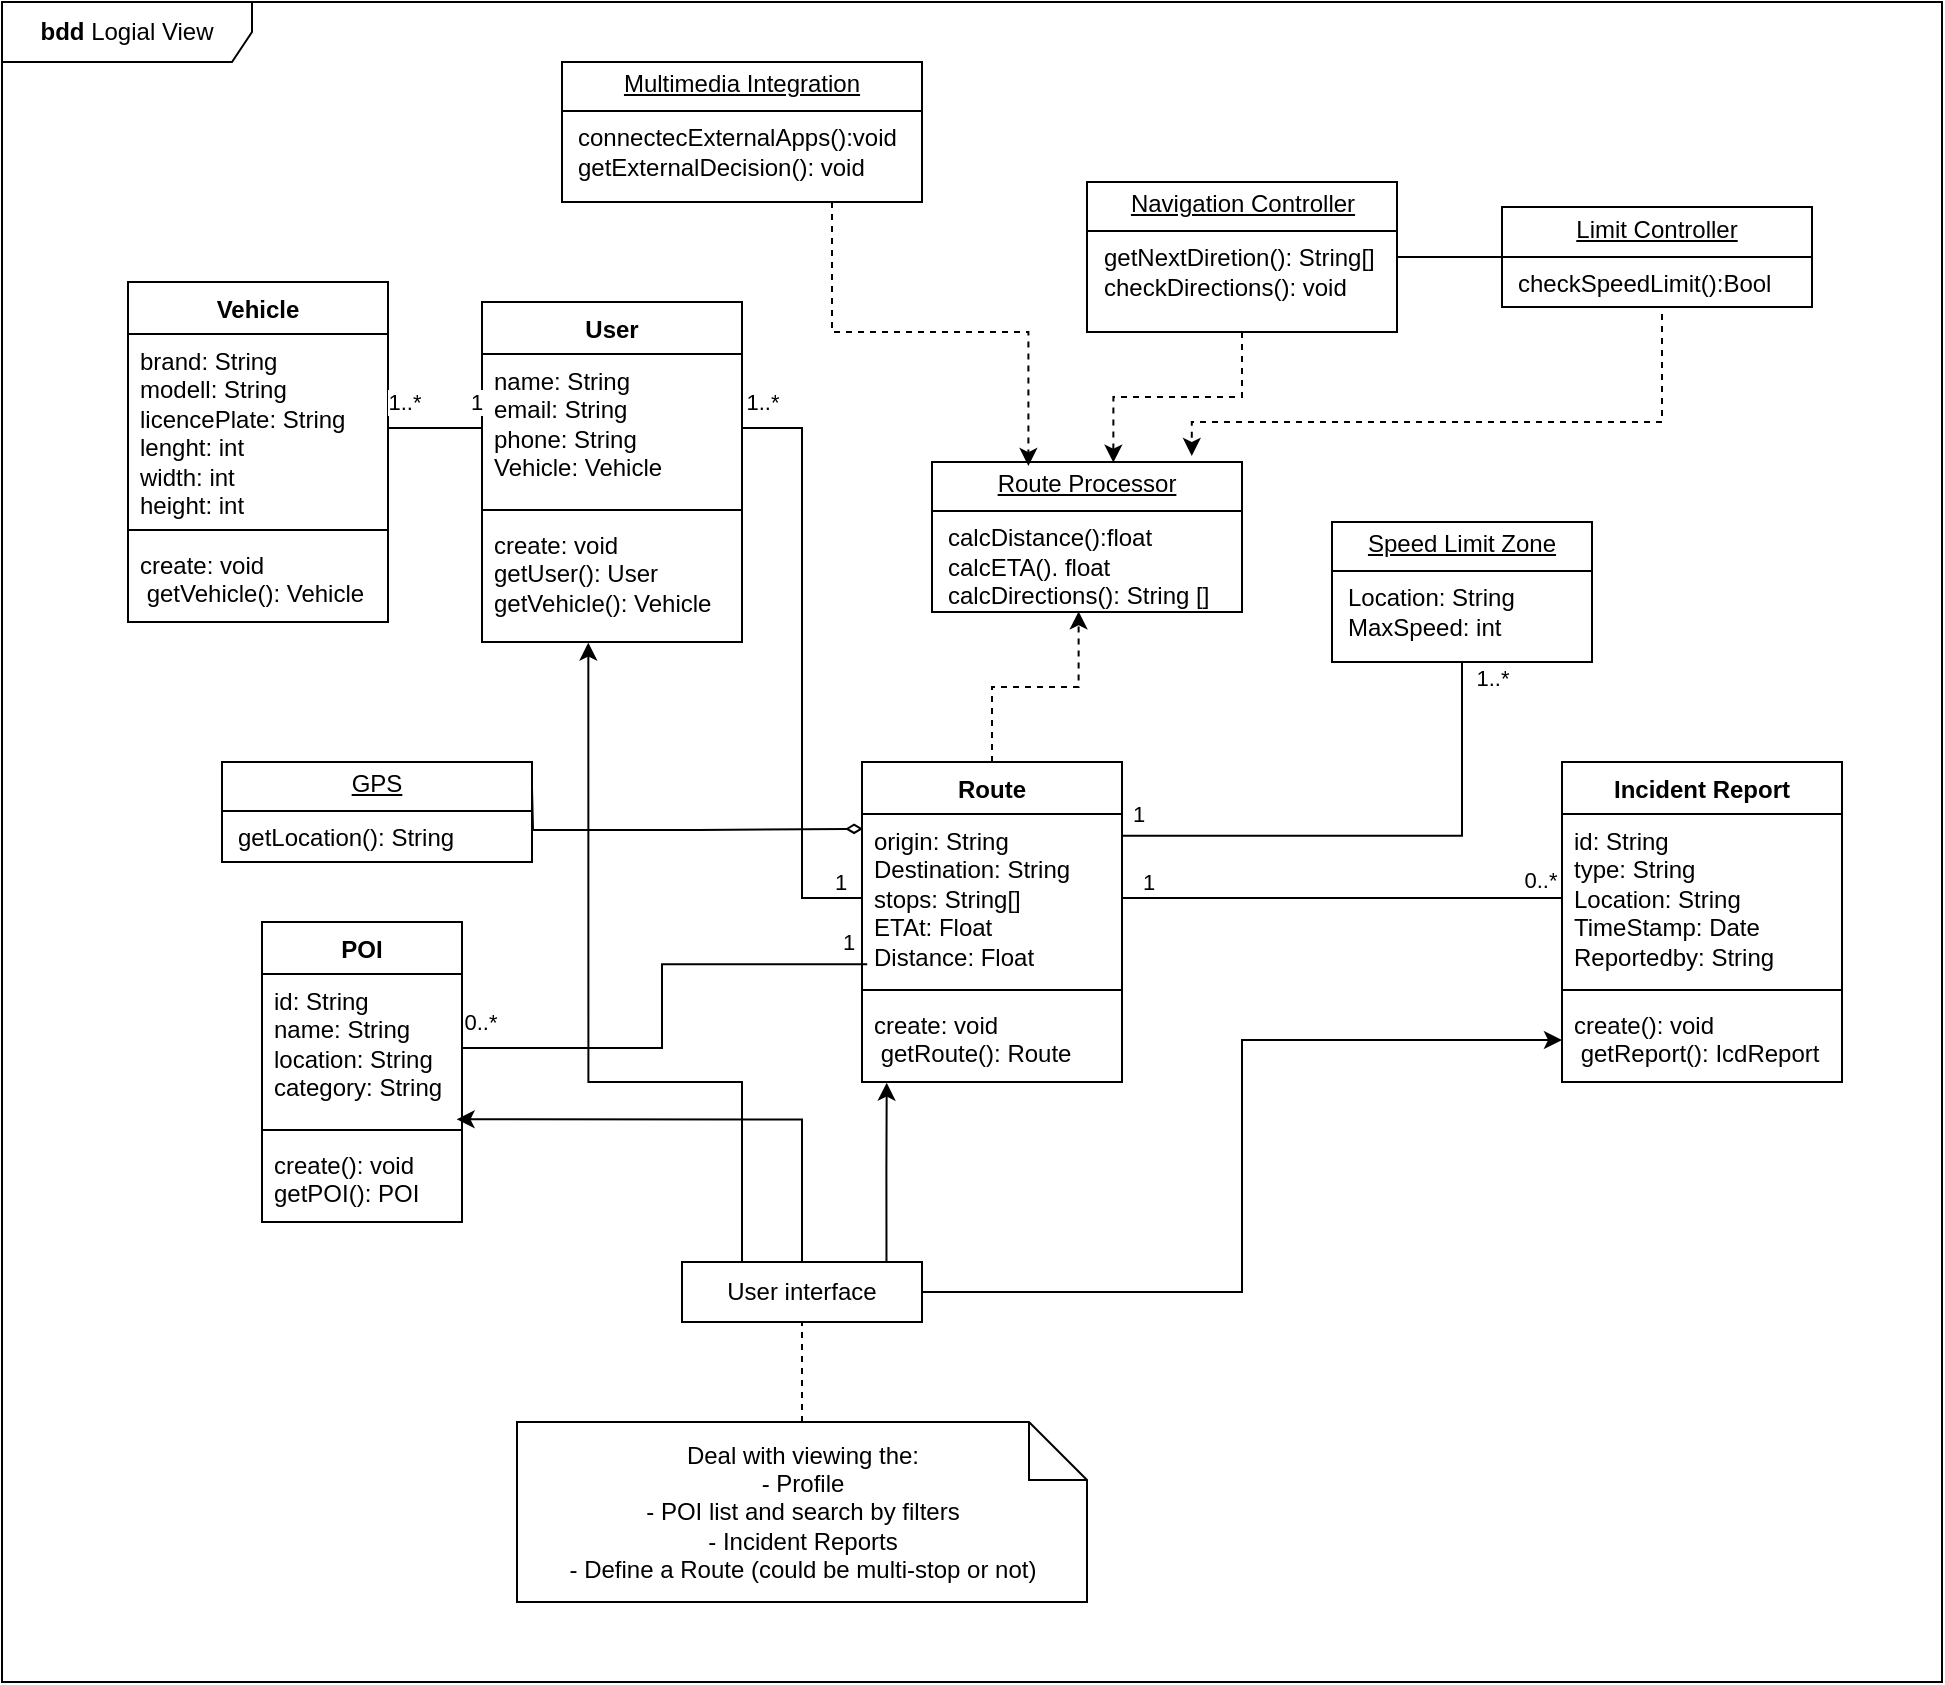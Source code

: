 <mxfile version="27.0.9">
  <diagram name="Page-1" id="z0lgZWhE3fximXOZjlnr">
    <mxGraphModel dx="3322" dy="929" grid="1" gridSize="10" guides="1" tooltips="1" connect="1" arrows="1" fold="1" page="1" pageScale="1" pageWidth="827" pageHeight="1169" math="0" shadow="0">
      <root>
        <mxCell id="0" />
        <mxCell id="1" parent="0" />
        <mxCell id="X4Xy0WXRYtoqIihfbEyI-10" value="User" style="swimlane;fontStyle=1;align=center;verticalAlign=top;childLayout=stackLayout;horizontal=1;startSize=26;horizontalStack=0;resizeParent=1;resizeParentMax=0;resizeLast=0;collapsible=1;marginBottom=0;whiteSpace=wrap;html=1;" parent="1" vertex="1">
          <mxGeometry x="-780" y="200" width="130" height="170" as="geometry" />
        </mxCell>
        <mxCell id="X4Xy0WXRYtoqIihfbEyI-11" value="name: String&lt;div&gt;email:&amp;nbsp;&lt;span style=&quot;background-color: transparent; color: light-dark(rgb(0, 0, 0), rgb(255, 255, 255));&quot;&gt;String&lt;/span&gt;&lt;/div&gt;&lt;div&gt;&lt;span style=&quot;background-color: transparent; color: light-dark(rgb(0, 0, 0), rgb(255, 255, 255));&quot;&gt;phone:&amp;nbsp;&lt;/span&gt;&lt;span style=&quot;background-color: transparent; color: light-dark(rgb(0, 0, 0), rgb(255, 255, 255));&quot;&gt;String&lt;/span&gt;&lt;/div&gt;&lt;div&gt;Vehicle: Vehicle&lt;/div&gt;" style="text;strokeColor=none;fillColor=none;align=left;verticalAlign=top;spacingLeft=4;spacingRight=4;overflow=hidden;rotatable=0;points=[[0,0.5],[1,0.5]];portConstraint=eastwest;whiteSpace=wrap;html=1;" parent="X4Xy0WXRYtoqIihfbEyI-10" vertex="1">
          <mxGeometry y="26" width="130" height="74" as="geometry" />
        </mxCell>
        <mxCell id="X4Xy0WXRYtoqIihfbEyI-12" value="" style="line;strokeWidth=1;fillColor=none;align=left;verticalAlign=middle;spacingTop=-1;spacingLeft=3;spacingRight=3;rotatable=0;labelPosition=right;points=[];portConstraint=eastwest;strokeColor=inherit;" parent="X4Xy0WXRYtoqIihfbEyI-10" vertex="1">
          <mxGeometry y="100" width="130" height="8" as="geometry" />
        </mxCell>
        <mxCell id="X4Xy0WXRYtoqIihfbEyI-13" value="create: void&amp;nbsp;&lt;div&gt;getUser(): User&lt;/div&gt;&lt;div&gt;getVehicle(): Vehicle&lt;/div&gt;" style="text;strokeColor=none;fillColor=none;align=left;verticalAlign=top;spacingLeft=4;spacingRight=4;overflow=hidden;rotatable=0;points=[[0,0.5],[1,0.5]];portConstraint=eastwest;whiteSpace=wrap;html=1;" parent="X4Xy0WXRYtoqIihfbEyI-10" vertex="1">
          <mxGeometry y="108" width="130" height="62" as="geometry" />
        </mxCell>
        <mxCell id="X4Xy0WXRYtoqIihfbEyI-15" value="Vehicle" style="swimlane;fontStyle=1;align=center;verticalAlign=top;childLayout=stackLayout;horizontal=1;startSize=26;horizontalStack=0;resizeParent=1;resizeParentMax=0;resizeLast=0;collapsible=1;marginBottom=0;whiteSpace=wrap;html=1;" parent="1" vertex="1">
          <mxGeometry x="-957" y="190" width="130" height="170" as="geometry" />
        </mxCell>
        <mxCell id="X4Xy0WXRYtoqIihfbEyI-16" value="brand: String&lt;div&gt;modell:&amp;nbsp;&lt;span style=&quot;background-color: transparent; color: light-dark(rgb(0, 0, 0), rgb(255, 255, 255));&quot;&gt;String&lt;/span&gt;&lt;/div&gt;&lt;div&gt;&lt;span style=&quot;background-color: transparent; color: light-dark(rgb(0, 0, 0), rgb(255, 255, 255));&quot;&gt;licencePlate:&amp;nbsp;&lt;/span&gt;&lt;span style=&quot;background-color: transparent; color: light-dark(rgb(0, 0, 0), rgb(255, 255, 255));&quot;&gt;String&lt;/span&gt;&lt;/div&gt;&lt;div&gt;lenght: int&lt;/div&gt;&lt;div&gt;width:&amp;nbsp;&lt;span style=&quot;background-color: transparent; color: light-dark(rgb(0, 0, 0), rgb(255, 255, 255));&quot;&gt;int&lt;br&gt;&lt;/span&gt;&lt;/div&gt;&lt;div&gt;&lt;span style=&quot;background-color: transparent; color: light-dark(rgb(0, 0, 0), rgb(255, 255, 255));&quot;&gt;height:&amp;nbsp;&lt;/span&gt;&lt;span style=&quot;background-color: transparent; color: light-dark(rgb(0, 0, 0), rgb(255, 255, 255));&quot;&gt;int&lt;/span&gt;&lt;/div&gt;" style="text;strokeColor=none;fillColor=none;align=left;verticalAlign=top;spacingLeft=4;spacingRight=4;overflow=hidden;rotatable=0;points=[[0,0.5],[1,0.5]];portConstraint=eastwest;whiteSpace=wrap;html=1;" parent="X4Xy0WXRYtoqIihfbEyI-15" vertex="1">
          <mxGeometry y="26" width="130" height="94" as="geometry" />
        </mxCell>
        <mxCell id="X4Xy0WXRYtoqIihfbEyI-17" value="" style="line;strokeWidth=1;fillColor=none;align=left;verticalAlign=middle;spacingTop=-1;spacingLeft=3;spacingRight=3;rotatable=0;labelPosition=right;points=[];portConstraint=eastwest;strokeColor=inherit;" parent="X4Xy0WXRYtoqIihfbEyI-15" vertex="1">
          <mxGeometry y="120" width="130" height="8" as="geometry" />
        </mxCell>
        <mxCell id="X4Xy0WXRYtoqIihfbEyI-18" value="create: void&amp;nbsp;&lt;div&gt;&amp;nbsp;getVehicle(): Vehicle&lt;/div&gt;" style="text;strokeColor=none;fillColor=none;align=left;verticalAlign=top;spacingLeft=4;spacingRight=4;overflow=hidden;rotatable=0;points=[[0,0.5],[1,0.5]];portConstraint=eastwest;whiteSpace=wrap;html=1;" parent="X4Xy0WXRYtoqIihfbEyI-15" vertex="1">
          <mxGeometry y="128" width="130" height="42" as="geometry" />
        </mxCell>
        <mxCell id="X4Xy0WXRYtoqIihfbEyI-19" value="POI" style="swimlane;fontStyle=1;align=center;verticalAlign=top;childLayout=stackLayout;horizontal=1;startSize=26;horizontalStack=0;resizeParent=1;resizeParentMax=0;resizeLast=0;collapsible=1;marginBottom=0;whiteSpace=wrap;html=1;" parent="1" vertex="1">
          <mxGeometry x="-890" y="510" width="100" height="150" as="geometry" />
        </mxCell>
        <mxCell id="X4Xy0WXRYtoqIihfbEyI-20" value="id: String&lt;div&gt;name:&amp;nbsp;&lt;span style=&quot;background-color: transparent; color: light-dark(rgb(0, 0, 0), rgb(255, 255, 255));&quot;&gt;String&lt;/span&gt;&lt;/div&gt;&lt;div&gt;&lt;span style=&quot;background-color: transparent; color: light-dark(rgb(0, 0, 0), rgb(255, 255, 255));&quot;&gt;location:&amp;nbsp;&lt;/span&gt;&lt;span style=&quot;background-color: transparent; color: light-dark(rgb(0, 0, 0), rgb(255, 255, 255));&quot;&gt;String&lt;/span&gt;&lt;/div&gt;&lt;div&gt;category:&amp;nbsp;&lt;span style=&quot;background-color: transparent; color: light-dark(rgb(0, 0, 0), rgb(255, 255, 255));&quot;&gt;String&lt;/span&gt;&lt;/div&gt;" style="text;strokeColor=none;fillColor=none;align=left;verticalAlign=top;spacingLeft=4;spacingRight=4;overflow=hidden;rotatable=0;points=[[0,0.5],[1,0.5]];portConstraint=eastwest;whiteSpace=wrap;html=1;" parent="X4Xy0WXRYtoqIihfbEyI-19" vertex="1">
          <mxGeometry y="26" width="100" height="74" as="geometry" />
        </mxCell>
        <mxCell id="X4Xy0WXRYtoqIihfbEyI-21" value="" style="line;strokeWidth=1;fillColor=none;align=left;verticalAlign=middle;spacingTop=-1;spacingLeft=3;spacingRight=3;rotatable=0;labelPosition=right;points=[];portConstraint=eastwest;strokeColor=inherit;" parent="X4Xy0WXRYtoqIihfbEyI-19" vertex="1">
          <mxGeometry y="100" width="100" height="8" as="geometry" />
        </mxCell>
        <mxCell id="X4Xy0WXRYtoqIihfbEyI-22" value="&lt;div&gt;create(): void&lt;/div&gt;getPOI(): POI" style="text;strokeColor=none;fillColor=none;align=left;verticalAlign=top;spacingLeft=4;spacingRight=4;overflow=hidden;rotatable=0;points=[[0,0.5],[1,0.5]];portConstraint=eastwest;whiteSpace=wrap;html=1;" parent="X4Xy0WXRYtoqIihfbEyI-19" vertex="1">
          <mxGeometry y="108" width="100" height="42" as="geometry" />
        </mxCell>
        <mxCell id="X4Xy0WXRYtoqIihfbEyI-23" value="&lt;p style=&quot;margin:0px;margin-top:4px;text-align:center;text-decoration:underline;&quot;&gt;Multimedia Integration&lt;/p&gt;&lt;hr size=&quot;1&quot; style=&quot;border-style:solid;&quot;&gt;&lt;p style=&quot;margin:0px;margin-left:8px;&quot;&gt;connectecExternalApps():void&lt;/p&gt;&lt;p style=&quot;margin:0px;margin-left:8px;&quot;&gt;getExternalDecision(): void&lt;/p&gt;" style="verticalAlign=top;align=left;overflow=fill;html=1;whiteSpace=wrap;" parent="1" vertex="1">
          <mxGeometry x="-740" y="80" width="180" height="70" as="geometry" />
        </mxCell>
        <mxCell id="X4Xy0WXRYtoqIihfbEyI-24" value="Route" style="swimlane;fontStyle=1;align=center;verticalAlign=top;childLayout=stackLayout;horizontal=1;startSize=26;horizontalStack=0;resizeParent=1;resizeParentMax=0;resizeLast=0;collapsible=1;marginBottom=0;whiteSpace=wrap;html=1;" parent="1" vertex="1">
          <mxGeometry x="-590" y="430" width="130" height="160" as="geometry" />
        </mxCell>
        <mxCell id="X4Xy0WXRYtoqIihfbEyI-25" value="origin: String&lt;div&gt;Destination:&amp;nbsp;&lt;span style=&quot;background-color: transparent; color: light-dark(rgb(0, 0, 0), rgb(255, 255, 255));&quot;&gt;String&lt;/span&gt;&lt;/div&gt;&lt;div&gt;&lt;span style=&quot;background-color: transparent; color: light-dark(rgb(0, 0, 0), rgb(255, 255, 255));&quot;&gt;stops:&amp;nbsp;&lt;/span&gt;&lt;span style=&quot;background-color: transparent; color: light-dark(rgb(0, 0, 0), rgb(255, 255, 255));&quot;&gt;String[]&lt;/span&gt;&lt;/div&gt;&lt;div&gt;ETAt: Float&lt;/div&gt;&lt;div&gt;Distance: Float&lt;/div&gt;" style="text;strokeColor=none;fillColor=none;align=left;verticalAlign=top;spacingLeft=4;spacingRight=4;overflow=hidden;rotatable=0;points=[[0,0.5],[1,0.5]];portConstraint=eastwest;whiteSpace=wrap;html=1;" parent="X4Xy0WXRYtoqIihfbEyI-24" vertex="1">
          <mxGeometry y="26" width="130" height="84" as="geometry" />
        </mxCell>
        <mxCell id="X4Xy0WXRYtoqIihfbEyI-26" value="" style="line;strokeWidth=1;fillColor=none;align=left;verticalAlign=middle;spacingTop=-1;spacingLeft=3;spacingRight=3;rotatable=0;labelPosition=right;points=[];portConstraint=eastwest;strokeColor=inherit;" parent="X4Xy0WXRYtoqIihfbEyI-24" vertex="1">
          <mxGeometry y="110" width="130" height="8" as="geometry" />
        </mxCell>
        <mxCell id="X4Xy0WXRYtoqIihfbEyI-27" value="create: void&amp;nbsp;&lt;div&gt;&amp;nbsp;getRoute(): Route&lt;/div&gt;" style="text;strokeColor=none;fillColor=none;align=left;verticalAlign=top;spacingLeft=4;spacingRight=4;overflow=hidden;rotatable=0;points=[[0,0.5],[1,0.5]];portConstraint=eastwest;whiteSpace=wrap;html=1;" parent="X4Xy0WXRYtoqIihfbEyI-24" vertex="1">
          <mxGeometry y="118" width="130" height="42" as="geometry" />
        </mxCell>
        <mxCell id="X4Xy0WXRYtoqIihfbEyI-28" value="&lt;p style=&quot;margin:0px;margin-top:4px;text-align:center;text-decoration:underline;&quot;&gt;Speed Limit Zone&lt;/p&gt;&lt;hr size=&quot;1&quot; style=&quot;border-style:solid;&quot;&gt;&lt;p style=&quot;margin:0px;margin-left:8px;&quot;&gt;Location: String&lt;/p&gt;&lt;p style=&quot;margin:0px;margin-left:8px;&quot;&gt;MaxSpeed: int&lt;/p&gt;" style="verticalAlign=top;align=left;overflow=fill;html=1;whiteSpace=wrap;" parent="1" vertex="1">
          <mxGeometry x="-355" y="310" width="130" height="70" as="geometry" />
        </mxCell>
        <mxCell id="X4Xy0WXRYtoqIihfbEyI-31" value="Incident Report" style="swimlane;fontStyle=1;align=center;verticalAlign=top;childLayout=stackLayout;horizontal=1;startSize=26;horizontalStack=0;resizeParent=1;resizeParentMax=0;resizeLast=0;collapsible=1;marginBottom=0;whiteSpace=wrap;html=1;" parent="1" vertex="1">
          <mxGeometry x="-240" y="430" width="140" height="160" as="geometry" />
        </mxCell>
        <mxCell id="X4Xy0WXRYtoqIihfbEyI-32" value="id: String&lt;div&gt;type:&amp;nbsp;&lt;span style=&quot;background-color: transparent; color: light-dark(rgb(0, 0, 0), rgb(255, 255, 255));&quot;&gt;String&lt;/span&gt;&lt;/div&gt;&lt;div&gt;&lt;span style=&quot;background-color: transparent; color: light-dark(rgb(0, 0, 0), rgb(255, 255, 255));&quot;&gt;Location:&amp;nbsp;&lt;/span&gt;&lt;span style=&quot;background-color: transparent; color: light-dark(rgb(0, 0, 0), rgb(255, 255, 255));&quot;&gt;String&lt;/span&gt;&lt;/div&gt;&lt;div&gt;TimeStamp: Date&lt;/div&gt;&lt;div&gt;Reportedby: String&lt;/div&gt;" style="text;strokeColor=none;fillColor=none;align=left;verticalAlign=top;spacingLeft=4;spacingRight=4;overflow=hidden;rotatable=0;points=[[0,0.5],[1,0.5]];portConstraint=eastwest;whiteSpace=wrap;html=1;" parent="X4Xy0WXRYtoqIihfbEyI-31" vertex="1">
          <mxGeometry y="26" width="140" height="84" as="geometry" />
        </mxCell>
        <mxCell id="X4Xy0WXRYtoqIihfbEyI-33" value="" style="line;strokeWidth=1;fillColor=none;align=left;verticalAlign=middle;spacingTop=-1;spacingLeft=3;spacingRight=3;rotatable=0;labelPosition=right;points=[];portConstraint=eastwest;strokeColor=inherit;" parent="X4Xy0WXRYtoqIihfbEyI-31" vertex="1">
          <mxGeometry y="110" width="140" height="8" as="geometry" />
        </mxCell>
        <mxCell id="X4Xy0WXRYtoqIihfbEyI-34" value="create(): void&amp;nbsp;&lt;div&gt;&amp;nbsp;getReport(): IcdReport&lt;/div&gt;" style="text;strokeColor=none;fillColor=none;align=left;verticalAlign=top;spacingLeft=4;spacingRight=4;overflow=hidden;rotatable=0;points=[[0,0.5],[1,0.5]];portConstraint=eastwest;whiteSpace=wrap;html=1;" parent="X4Xy0WXRYtoqIihfbEyI-31" vertex="1">
          <mxGeometry y="118" width="140" height="42" as="geometry" />
        </mxCell>
        <mxCell id="X4Xy0WXRYtoqIihfbEyI-36" style="edgeStyle=orthogonalEdgeStyle;rounded=0;orthogonalLoop=1;jettySize=auto;html=1;exitX=1;exitY=0.5;exitDx=0;exitDy=0;entryX=0;entryY=0.5;entryDx=0;entryDy=0;endArrow=none;startFill=0;" parent="1" source="X4Xy0WXRYtoqIihfbEyI-25" target="X4Xy0WXRYtoqIihfbEyI-32" edge="1">
          <mxGeometry relative="1" as="geometry" />
        </mxCell>
        <mxCell id="X4Xy0WXRYtoqIihfbEyI-37" value="0..*" style="edgeLabel;html=1;align=center;verticalAlign=middle;resizable=0;points=[];" parent="X4Xy0WXRYtoqIihfbEyI-36" vertex="1" connectable="0">
          <mxGeometry x="0.915" relative="1" as="geometry">
            <mxPoint x="-2" y="-9" as="offset" />
          </mxGeometry>
        </mxCell>
        <mxCell id="X4Xy0WXRYtoqIihfbEyI-38" value="1" style="edgeLabel;html=1;align=center;verticalAlign=middle;resizable=0;points=[];" parent="X4Xy0WXRYtoqIihfbEyI-36" vertex="1" connectable="0">
          <mxGeometry x="-0.835" y="-1" relative="1" as="geometry">
            <mxPoint x="-5" y="-9" as="offset" />
          </mxGeometry>
        </mxCell>
        <mxCell id="X4Xy0WXRYtoqIihfbEyI-39" style="edgeStyle=orthogonalEdgeStyle;rounded=0;orthogonalLoop=1;jettySize=auto;html=1;exitX=1;exitY=0.5;exitDx=0;exitDy=0;entryX=0;entryY=0.5;entryDx=0;entryDy=0;endArrow=none;startFill=0;" parent="1" source="X4Xy0WXRYtoqIihfbEyI-16" target="X4Xy0WXRYtoqIihfbEyI-11" edge="1">
          <mxGeometry relative="1" as="geometry" />
        </mxCell>
        <mxCell id="X4Xy0WXRYtoqIihfbEyI-41" value="1" style="edgeLabel;html=1;align=center;verticalAlign=middle;resizable=0;points=[];" parent="X4Xy0WXRYtoqIihfbEyI-39" vertex="1" connectable="0">
          <mxGeometry x="0.879" y="1" relative="1" as="geometry">
            <mxPoint y="-12" as="offset" />
          </mxGeometry>
        </mxCell>
        <mxCell id="X4Xy0WXRYtoqIihfbEyI-42" value="1..*" style="edgeLabel;html=1;align=center;verticalAlign=middle;resizable=0;points=[];" parent="X4Xy0WXRYtoqIihfbEyI-39" vertex="1" connectable="0">
          <mxGeometry x="-0.954" y="-1" relative="1" as="geometry">
            <mxPoint x="7" y="-14" as="offset" />
          </mxGeometry>
        </mxCell>
        <mxCell id="X4Xy0WXRYtoqIihfbEyI-43" style="edgeStyle=orthogonalEdgeStyle;rounded=0;orthogonalLoop=1;jettySize=auto;html=1;exitX=1;exitY=0.5;exitDx=0;exitDy=0;entryX=0;entryY=0.5;entryDx=0;entryDy=0;endArrow=none;startFill=0;" parent="1" source="X4Xy0WXRYtoqIihfbEyI-11" target="X4Xy0WXRYtoqIihfbEyI-25" edge="1">
          <mxGeometry relative="1" as="geometry" />
        </mxCell>
        <mxCell id="X4Xy0WXRYtoqIihfbEyI-44" value="1..*" style="edgeLabel;html=1;align=center;verticalAlign=middle;resizable=0;points=[];" parent="X4Xy0WXRYtoqIihfbEyI-43" vertex="1" connectable="0">
          <mxGeometry x="-0.936" y="-2" relative="1" as="geometry">
            <mxPoint y="-15" as="offset" />
          </mxGeometry>
        </mxCell>
        <mxCell id="X4Xy0WXRYtoqIihfbEyI-46" value="1" style="edgeLabel;html=1;align=center;verticalAlign=middle;resizable=0;points=[];" parent="X4Xy0WXRYtoqIihfbEyI-43" vertex="1" connectable="0">
          <mxGeometry x="0.921" y="-1" relative="1" as="geometry">
            <mxPoint y="-9" as="offset" />
          </mxGeometry>
        </mxCell>
        <mxCell id="X4Xy0WXRYtoqIihfbEyI-47" style="edgeStyle=orthogonalEdgeStyle;rounded=0;orthogonalLoop=1;jettySize=auto;html=1;exitX=1;exitY=0.5;exitDx=0;exitDy=0;entryX=0.02;entryY=0.894;entryDx=0;entryDy=0;entryPerimeter=0;endArrow=none;startFill=0;" parent="1" source="X4Xy0WXRYtoqIihfbEyI-20" target="X4Xy0WXRYtoqIihfbEyI-25" edge="1">
          <mxGeometry relative="1" as="geometry" />
        </mxCell>
        <mxCell id="X4Xy0WXRYtoqIihfbEyI-50" value="1" style="edgeLabel;html=1;align=center;verticalAlign=middle;resizable=0;points=[];" parent="X4Xy0WXRYtoqIihfbEyI-47" vertex="1" connectable="0">
          <mxGeometry x="0.938" y="1" relative="1" as="geometry">
            <mxPoint x="-2" y="-10" as="offset" />
          </mxGeometry>
        </mxCell>
        <mxCell id="X4Xy0WXRYtoqIihfbEyI-51" value="0..*" style="edgeLabel;html=1;align=center;verticalAlign=middle;resizable=0;points=[];" parent="X4Xy0WXRYtoqIihfbEyI-47" vertex="1" connectable="0">
          <mxGeometry x="-0.931" relative="1" as="geometry">
            <mxPoint y="-13" as="offset" />
          </mxGeometry>
        </mxCell>
        <mxCell id="X4Xy0WXRYtoqIihfbEyI-49" style="edgeStyle=orthogonalEdgeStyle;rounded=0;orthogonalLoop=1;jettySize=auto;html=1;exitX=0.5;exitY=1;exitDx=0;exitDy=0;entryX=1.001;entryY=0.13;entryDx=0;entryDy=0;entryPerimeter=0;endArrow=none;startFill=0;" parent="1" source="X4Xy0WXRYtoqIihfbEyI-28" target="X4Xy0WXRYtoqIihfbEyI-25" edge="1">
          <mxGeometry relative="1" as="geometry" />
        </mxCell>
        <mxCell id="X4Xy0WXRYtoqIihfbEyI-65" value="1" style="edgeLabel;html=1;align=center;verticalAlign=middle;resizable=0;points=[];" parent="X4Xy0WXRYtoqIihfbEyI-49" vertex="1" connectable="0">
          <mxGeometry x="0.941" relative="1" as="geometry">
            <mxPoint y="-11" as="offset" />
          </mxGeometry>
        </mxCell>
        <mxCell id="X4Xy0WXRYtoqIihfbEyI-66" value="1..*" style="edgeLabel;html=1;align=center;verticalAlign=middle;resizable=0;points=[];" parent="X4Xy0WXRYtoqIihfbEyI-49" vertex="1" connectable="0">
          <mxGeometry x="-0.936" y="1" relative="1" as="geometry">
            <mxPoint x="14" as="offset" />
          </mxGeometry>
        </mxCell>
        <mxCell id="X4Xy0WXRYtoqIihfbEyI-52" value="&lt;p style=&quot;margin:0px;margin-top:4px;text-align:center;text-decoration:underline;&quot;&gt;Limit Controller&lt;/p&gt;&lt;hr size=&quot;1&quot; style=&quot;border-style:solid;&quot;&gt;&lt;p style=&quot;margin:0px;margin-left:8px;&quot;&gt;checkSpeedLimit():Bool&lt;/p&gt;" style="verticalAlign=top;align=left;overflow=fill;html=1;whiteSpace=wrap;" parent="1" vertex="1">
          <mxGeometry x="-270" y="152.5" width="155" height="50" as="geometry" />
        </mxCell>
        <mxCell id="X4Xy0WXRYtoqIihfbEyI-53" value="&lt;p style=&quot;margin:0px;margin-top:4px;text-align:center;text-decoration:underline;&quot;&gt;Route Processor&lt;/p&gt;&lt;hr size=&quot;1&quot; style=&quot;border-style:solid;&quot;&gt;&lt;p style=&quot;margin:0px;margin-left:8px;&quot;&gt;calcDistance():float&lt;/p&gt;&lt;p style=&quot;margin:0px;margin-left:8px;&quot;&gt;calcETA(). float&lt;/p&gt;&lt;p style=&quot;margin:0px;margin-left:8px;&quot;&gt;calcDirections(): String []&lt;/p&gt;" style="verticalAlign=top;align=left;overflow=fill;html=1;whiteSpace=wrap;" parent="1" vertex="1">
          <mxGeometry x="-555" y="280" width="155" height="75" as="geometry" />
        </mxCell>
        <mxCell id="X4Xy0WXRYtoqIihfbEyI-64" style="edgeStyle=orthogonalEdgeStyle;rounded=0;orthogonalLoop=1;jettySize=auto;html=1;entryX=0.004;entryY=0.088;entryDx=0;entryDy=0;endArrow=diamondThin;endFill=0;entryPerimeter=0;" parent="1" target="X4Xy0WXRYtoqIihfbEyI-25" edge="1">
          <mxGeometry relative="1" as="geometry">
            <mxPoint x="-755" y="443" as="sourcePoint" />
          </mxGeometry>
        </mxCell>
        <mxCell id="X4Xy0WXRYtoqIihfbEyI-54" value="&lt;p style=&quot;margin:0px;margin-top:4px;text-align:center;text-decoration:underline;&quot;&gt;GPS&lt;/p&gt;&lt;hr size=&quot;1&quot; style=&quot;border-style:solid;&quot;&gt;&lt;p style=&quot;margin:0px;margin-left:8px;&quot;&gt;getLocation(): String&lt;/p&gt;" style="verticalAlign=top;align=left;overflow=fill;html=1;whiteSpace=wrap;" parent="1" vertex="1">
          <mxGeometry x="-910" y="430" width="155" height="50" as="geometry" />
        </mxCell>
        <mxCell id="X4Xy0WXRYtoqIihfbEyI-73" style="edgeStyle=orthogonalEdgeStyle;rounded=0;orthogonalLoop=1;jettySize=auto;html=1;exitX=1;exitY=0.5;exitDx=0;exitDy=0;entryX=0;entryY=0.5;entryDx=0;entryDy=0;endArrow=none;startFill=0;" parent="1" source="X4Xy0WXRYtoqIihfbEyI-55" target="X4Xy0WXRYtoqIihfbEyI-52" edge="1">
          <mxGeometry relative="1" as="geometry" />
        </mxCell>
        <mxCell id="X4Xy0WXRYtoqIihfbEyI-55" value="&lt;p style=&quot;margin:0px;margin-top:4px;text-align:center;text-decoration:underline;&quot;&gt;Navigation Controller&lt;/p&gt;&lt;hr size=&quot;1&quot; style=&quot;border-style:solid;&quot;&gt;&lt;p style=&quot;margin:0px;margin-left:8px;&quot;&gt;getNextDiretion(): String[]&lt;/p&gt;&lt;p style=&quot;margin:0px;margin-left:8px;&quot;&gt;checkDirections(): void&lt;/p&gt;" style="verticalAlign=top;align=left;overflow=fill;html=1;whiteSpace=wrap;" parent="1" vertex="1">
          <mxGeometry x="-477.5" y="140" width="155" height="75" as="geometry" />
        </mxCell>
        <mxCell id="xcROwfJOHZ13cvDvNztZ-2" style="edgeStyle=orthogonalEdgeStyle;rounded=0;orthogonalLoop=1;jettySize=auto;html=1;exitX=0.5;exitY=0;exitDx=0;exitDy=0;entryX=0.473;entryY=0.996;entryDx=0;entryDy=0;entryPerimeter=0;dashed=1;" parent="1" source="X4Xy0WXRYtoqIihfbEyI-24" target="X4Xy0WXRYtoqIihfbEyI-53" edge="1">
          <mxGeometry relative="1" as="geometry" />
        </mxCell>
        <mxCell id="xcROwfJOHZ13cvDvNztZ-3" style="edgeStyle=orthogonalEdgeStyle;rounded=0;orthogonalLoop=1;jettySize=auto;html=1;exitX=0.75;exitY=1;exitDx=0;exitDy=0;entryX=0.311;entryY=0.027;entryDx=0;entryDy=0;entryPerimeter=0;dashed=1;" parent="1" source="X4Xy0WXRYtoqIihfbEyI-23" target="X4Xy0WXRYtoqIihfbEyI-53" edge="1">
          <mxGeometry relative="1" as="geometry" />
        </mxCell>
        <mxCell id="xcROwfJOHZ13cvDvNztZ-4" style="edgeStyle=orthogonalEdgeStyle;rounded=0;orthogonalLoop=1;jettySize=auto;html=1;exitX=0.5;exitY=1;exitDx=0;exitDy=0;entryX=0.585;entryY=0.004;entryDx=0;entryDy=0;entryPerimeter=0;dashed=1;" parent="1" source="X4Xy0WXRYtoqIihfbEyI-55" target="X4Xy0WXRYtoqIihfbEyI-53" edge="1">
          <mxGeometry relative="1" as="geometry" />
        </mxCell>
        <mxCell id="xcROwfJOHZ13cvDvNztZ-5" style="edgeStyle=orthogonalEdgeStyle;rounded=0;orthogonalLoop=1;jettySize=auto;html=1;exitX=0.5;exitY=1;exitDx=0;exitDy=0;entryX=0.838;entryY=-0.04;entryDx=0;entryDy=0;entryPerimeter=0;dashed=1;" parent="1" source="X4Xy0WXRYtoqIihfbEyI-52" target="X4Xy0WXRYtoqIihfbEyI-53" edge="1">
          <mxGeometry relative="1" as="geometry">
            <Array as="points">
              <mxPoint x="-190" y="203" />
              <mxPoint x="-190" y="260" />
              <mxPoint x="-425" y="260" />
            </Array>
          </mxGeometry>
        </mxCell>
        <mxCell id="xcROwfJOHZ13cvDvNztZ-11" style="edgeStyle=orthogonalEdgeStyle;rounded=0;orthogonalLoop=1;jettySize=auto;html=1;exitX=1;exitY=0.5;exitDx=0;exitDy=0;entryX=0;entryY=0.5;entryDx=0;entryDy=0;" parent="1" source="xcROwfJOHZ13cvDvNztZ-6" target="X4Xy0WXRYtoqIihfbEyI-34" edge="1">
          <mxGeometry relative="1" as="geometry" />
        </mxCell>
        <mxCell id="xcROwfJOHZ13cvDvNztZ-6" value="User interface" style="rounded=0;whiteSpace=wrap;html=1;" parent="1" vertex="1">
          <mxGeometry x="-680" y="680" width="120" height="30" as="geometry" />
        </mxCell>
        <mxCell id="xcROwfJOHZ13cvDvNztZ-7" style="edgeStyle=orthogonalEdgeStyle;rounded=0;orthogonalLoop=1;jettySize=auto;html=1;exitX=0.5;exitY=0;exitDx=0;exitDy=0;entryX=0.973;entryY=0.982;entryDx=0;entryDy=0;entryPerimeter=0;" parent="1" source="xcROwfJOHZ13cvDvNztZ-6" target="X4Xy0WXRYtoqIihfbEyI-20" edge="1">
          <mxGeometry relative="1" as="geometry" />
        </mxCell>
        <mxCell id="xcROwfJOHZ13cvDvNztZ-9" style="edgeStyle=orthogonalEdgeStyle;rounded=0;orthogonalLoop=1;jettySize=auto;html=1;entryX=0.095;entryY=1.008;entryDx=0;entryDy=0;entryPerimeter=0;exitX=0.852;exitY=-0.013;exitDx=0;exitDy=0;exitPerimeter=0;" parent="1" source="xcROwfJOHZ13cvDvNztZ-6" target="X4Xy0WXRYtoqIihfbEyI-27" edge="1">
          <mxGeometry relative="1" as="geometry">
            <mxPoint x="-570" y="680" as="sourcePoint" />
          </mxGeometry>
        </mxCell>
        <mxCell id="xcROwfJOHZ13cvDvNztZ-10" style="edgeStyle=orthogonalEdgeStyle;rounded=0;orthogonalLoop=1;jettySize=auto;html=1;exitX=0.25;exitY=0;exitDx=0;exitDy=0;entryX=0.409;entryY=1.005;entryDx=0;entryDy=0;entryPerimeter=0;" parent="1" source="xcROwfJOHZ13cvDvNztZ-6" target="X4Xy0WXRYtoqIihfbEyI-13" edge="1">
          <mxGeometry relative="1" as="geometry">
            <Array as="points">
              <mxPoint x="-650" y="590" />
              <mxPoint x="-727" y="590" />
            </Array>
          </mxGeometry>
        </mxCell>
        <mxCell id="xcROwfJOHZ13cvDvNztZ-13" style="edgeStyle=orthogonalEdgeStyle;rounded=0;orthogonalLoop=1;jettySize=auto;html=1;exitX=0.5;exitY=0;exitDx=0;exitDy=0;exitPerimeter=0;entryX=0.5;entryY=1;entryDx=0;entryDy=0;dashed=1;endArrow=none;startFill=0;" parent="1" source="xcROwfJOHZ13cvDvNztZ-12" target="xcROwfJOHZ13cvDvNztZ-6" edge="1">
          <mxGeometry relative="1" as="geometry" />
        </mxCell>
        <mxCell id="xcROwfJOHZ13cvDvNztZ-12" value="Deal with viewing the:&lt;br&gt;- Profile&lt;div&gt;- POI list and search by filters&lt;/div&gt;&lt;div&gt;- Incident Reports&lt;/div&gt;&lt;div&gt;- Define a Route (could be multi-stop or not)&lt;/div&gt;" style="shape=note;size=29;whiteSpace=wrap;html=1;" parent="1" vertex="1">
          <mxGeometry x="-762.5" y="760" width="285" height="90" as="geometry" />
        </mxCell>
        <mxCell id="r1wMYddsQ-KlKsS4ReDN-1" value="&lt;b&gt;bdd &lt;/b&gt;Logial View" style="shape=umlFrame;whiteSpace=wrap;html=1;pointerEvents=0;width=125;height=30;" vertex="1" parent="1">
          <mxGeometry x="-1020" y="50" width="970" height="840" as="geometry" />
        </mxCell>
      </root>
    </mxGraphModel>
  </diagram>
</mxfile>
